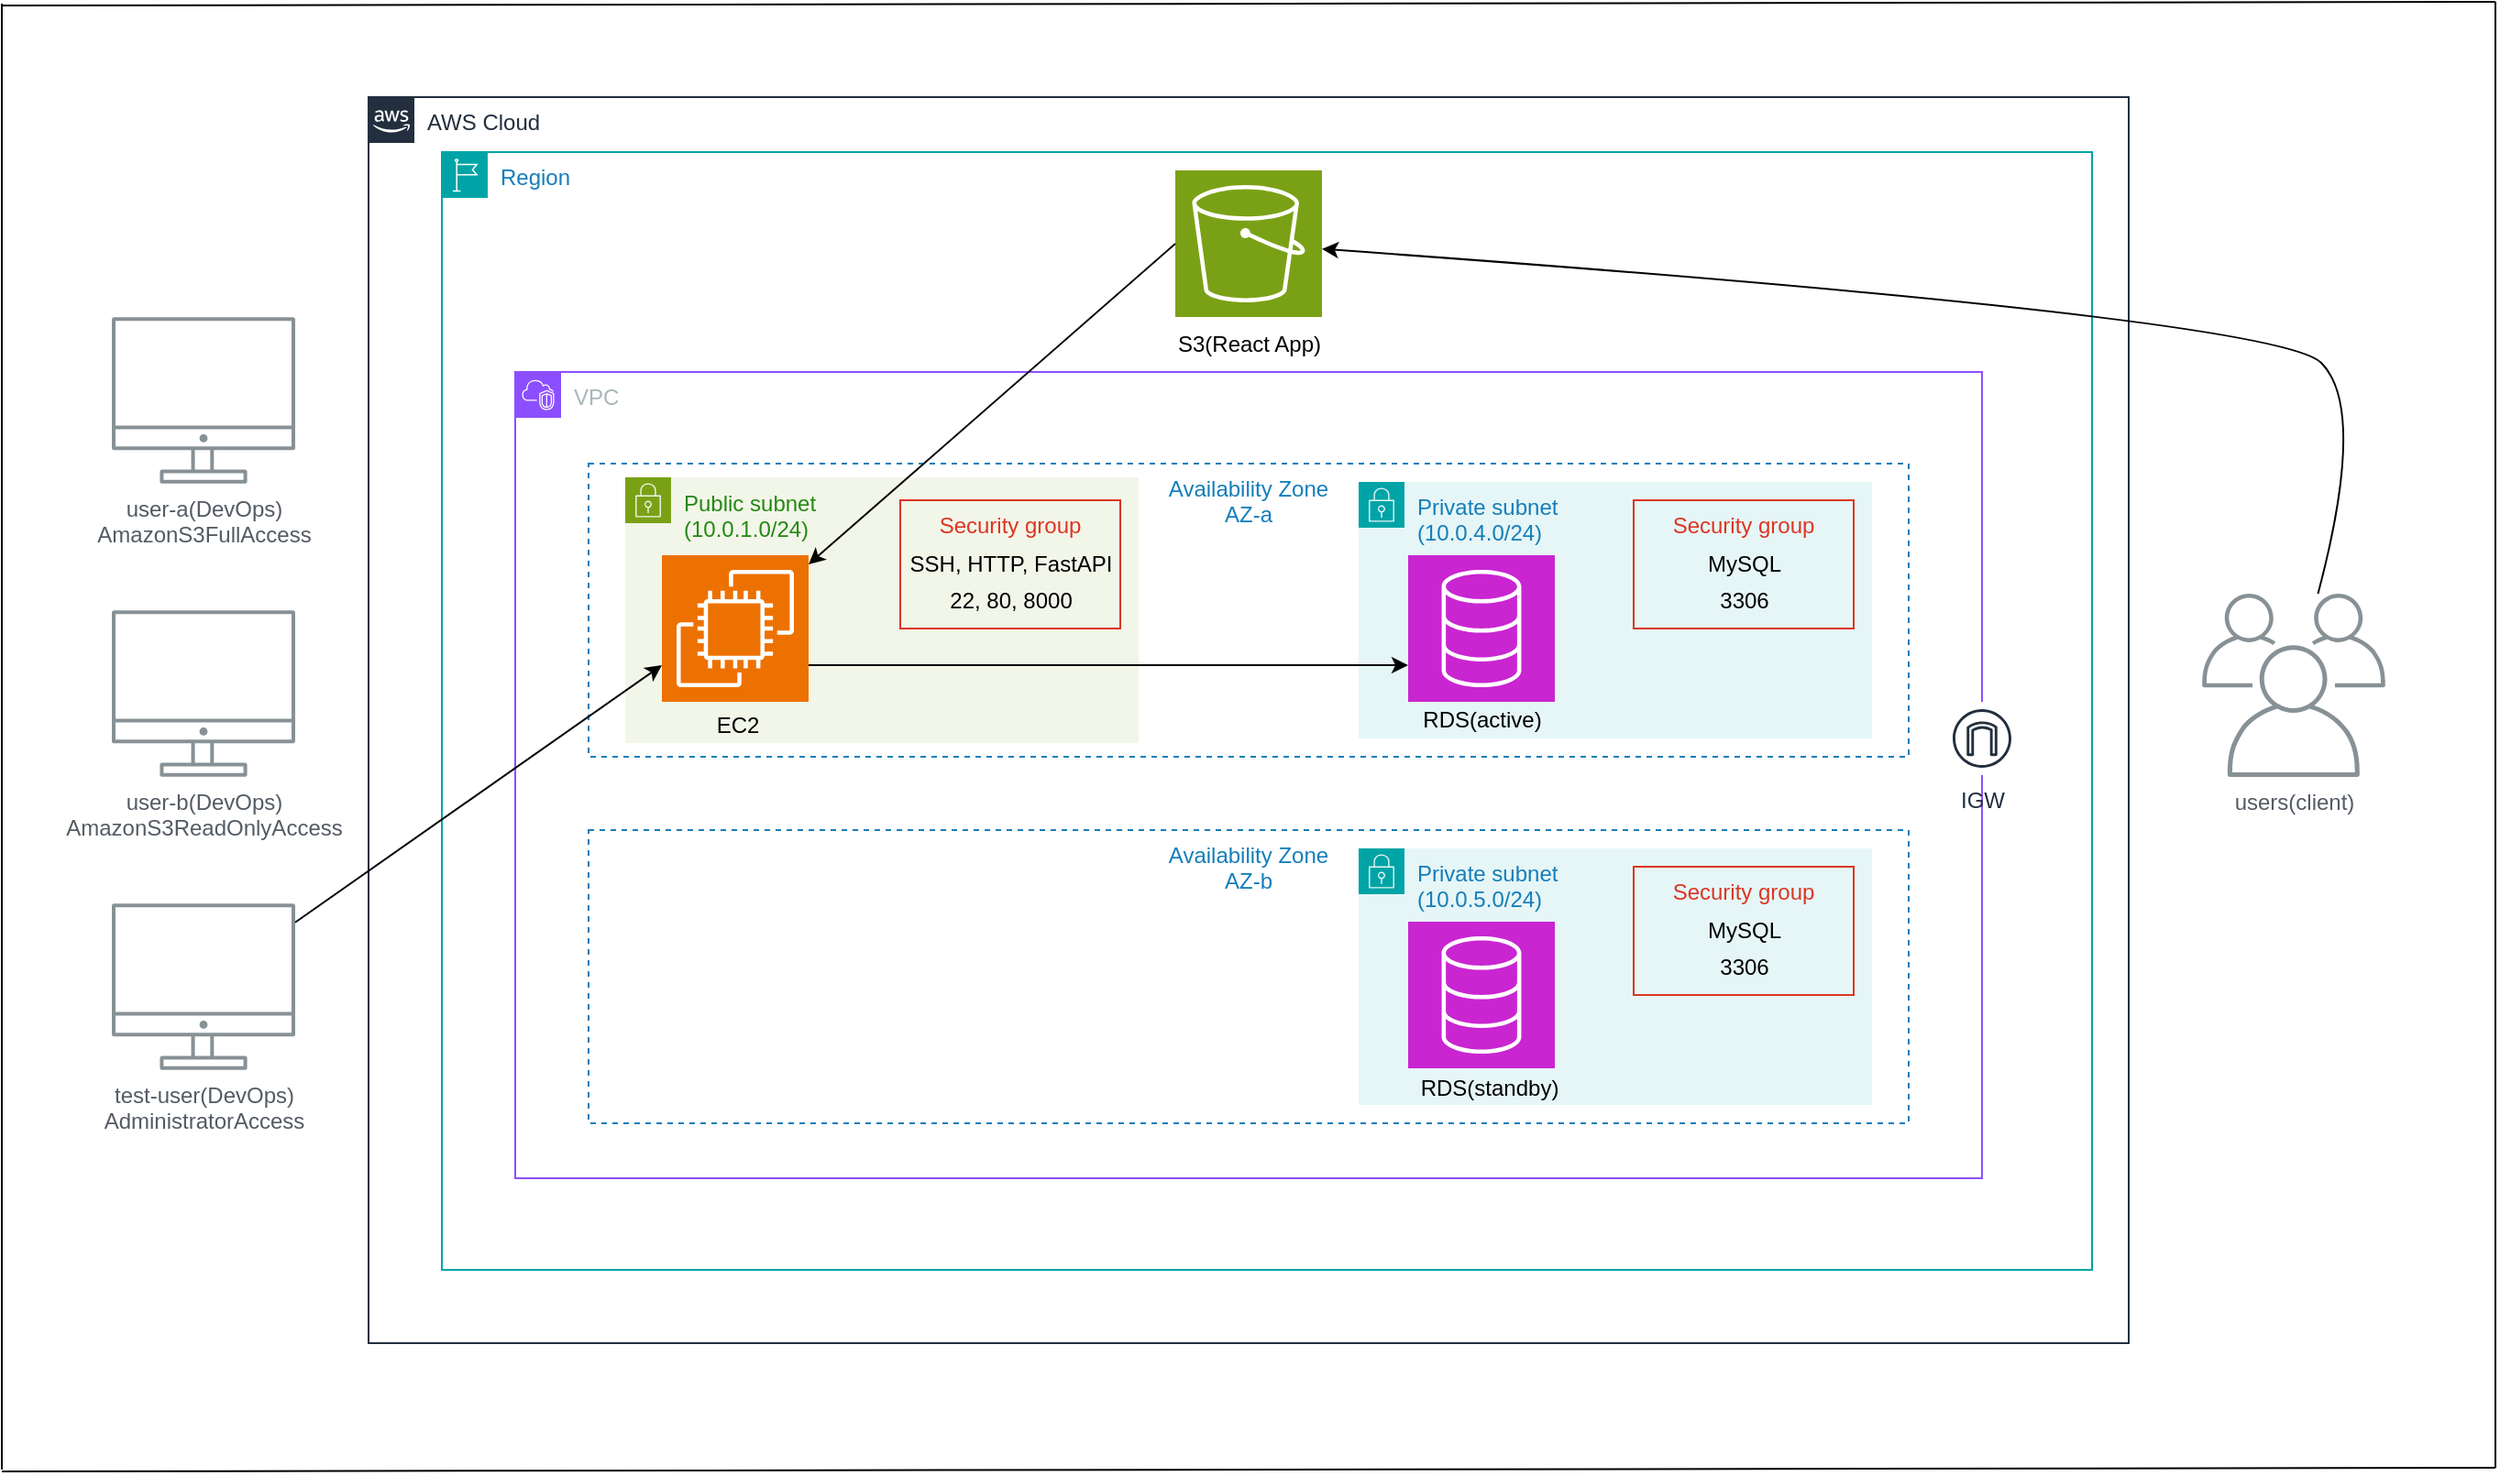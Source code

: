 <mxfile version="27.1.6">
  <diagram name="페이지-1" id="cvqbo_P_faDh5lB7a5dQ">
    <mxGraphModel dx="1426" dy="777" grid="1" gridSize="10" guides="1" tooltips="1" connect="1" arrows="1" fold="1" page="1" pageScale="1" pageWidth="2339" pageHeight="3300" math="0" shadow="0">
      <root>
        <mxCell id="0" />
        <mxCell id="1" parent="0" />
        <mxCell id="qStdtEXJi0ipb3xtx4QY-9" value="AWS Cloud" style="points=[[0,0],[0.25,0],[0.5,0],[0.75,0],[1,0],[1,0.25],[1,0.5],[1,0.75],[1,1],[0.75,1],[0.5,1],[0.25,1],[0,1],[0,0.75],[0,0.5],[0,0.25]];outlineConnect=0;gradientColor=none;html=1;whiteSpace=wrap;fontSize=12;fontStyle=0;container=1;pointerEvents=0;collapsible=0;recursiveResize=0;shape=mxgraph.aws4.group;grIcon=mxgraph.aws4.group_aws_cloud_alt;strokeColor=#232F3E;fillColor=none;verticalAlign=top;align=left;spacingLeft=30;fontColor=#232F3E;dashed=0;" parent="1" vertex="1">
          <mxGeometry x="240" y="92" width="960" height="680" as="geometry" />
        </mxCell>
        <mxCell id="qStdtEXJi0ipb3xtx4QY-8" value="Region" style="points=[[0,0],[0.25,0],[0.5,0],[0.75,0],[1,0],[1,0.25],[1,0.5],[1,0.75],[1,1],[0.75,1],[0.5,1],[0.25,1],[0,1],[0,0.75],[0,0.5],[0,0.25]];outlineConnect=0;gradientColor=none;html=1;whiteSpace=wrap;fontSize=12;fontStyle=0;container=1;pointerEvents=0;collapsible=0;recursiveResize=0;shape=mxgraph.aws4.group;grIcon=mxgraph.aws4.group_region;strokeColor=#00A4A6;fillColor=none;verticalAlign=top;align=left;spacingLeft=30;fontColor=#147EBA;" parent="qStdtEXJi0ipb3xtx4QY-9" vertex="1">
          <mxGeometry x="40" y="30" width="900" height="610" as="geometry" />
        </mxCell>
        <mxCell id="qStdtEXJi0ipb3xtx4QY-11" value="VPC" style="points=[[0,0],[0.25,0],[0.5,0],[0.75,0],[1,0],[1,0.25],[1,0.5],[1,0.75],[1,1],[0.75,1],[0.5,1],[0.25,1],[0,1],[0,0.75],[0,0.5],[0,0.25]];outlineConnect=0;gradientColor=none;html=1;whiteSpace=wrap;fontSize=12;fontStyle=0;container=1;pointerEvents=0;collapsible=0;recursiveResize=0;shape=mxgraph.aws4.group;grIcon=mxgraph.aws4.group_vpc2;strokeColor=#8C4FFF;fillColor=none;verticalAlign=top;align=left;spacingLeft=30;fontColor=#AAB7B8;dashed=0;" parent="qStdtEXJi0ipb3xtx4QY-8" vertex="1">
          <mxGeometry x="40" y="120" width="800" height="440" as="geometry" />
        </mxCell>
        <mxCell id="qStdtEXJi0ipb3xtx4QY-12" value="Availability Zone&lt;div&gt;AZ-a&lt;/div&gt;" style="fillColor=none;strokeColor=#147EBA;dashed=1;verticalAlign=top;fontStyle=0;fontColor=#147EBA;whiteSpace=wrap;html=1;" parent="qStdtEXJi0ipb3xtx4QY-11" vertex="1">
          <mxGeometry x="40" y="50" width="720" height="160" as="geometry" />
        </mxCell>
        <mxCell id="qStdtEXJi0ipb3xtx4QY-13" value="Public subnet&lt;div&gt;(10.0.1.0/24)&lt;/div&gt;" style="points=[[0,0],[0.25,0],[0.5,0],[0.75,0],[1,0],[1,0.25],[1,0.5],[1,0.75],[1,1],[0.75,1],[0.5,1],[0.25,1],[0,1],[0,0.75],[0,0.5],[0,0.25]];outlineConnect=0;gradientColor=none;html=1;whiteSpace=wrap;fontSize=12;fontStyle=0;container=1;pointerEvents=0;collapsible=0;recursiveResize=0;shape=mxgraph.aws4.group;grIcon=mxgraph.aws4.group_security_group;grStroke=0;strokeColor=#7AA116;fillColor=#F2F6E8;verticalAlign=top;align=left;spacingLeft=30;fontColor=#248814;dashed=0;" parent="qStdtEXJi0ipb3xtx4QY-11" vertex="1">
          <mxGeometry x="60" y="57.5" width="280" height="145" as="geometry" />
        </mxCell>
        <mxCell id="qStdtEXJi0ipb3xtx4QY-31" value="EC2" style="text;html=1;align=center;verticalAlign=middle;resizable=0;points=[];autosize=1;strokeColor=none;fillColor=none;" parent="qStdtEXJi0ipb3xtx4QY-13" vertex="1">
          <mxGeometry x="36" y="120" width="50" height="30" as="geometry" />
        </mxCell>
        <mxCell id="qStdtEXJi0ipb3xtx4QY-32" value="Security group" style="fillColor=none;strokeColor=#DD3522;verticalAlign=top;fontStyle=0;fontColor=#DD3522;whiteSpace=wrap;html=1;" parent="qStdtEXJi0ipb3xtx4QY-13" vertex="1">
          <mxGeometry x="150" y="12.5" width="120" height="70" as="geometry" />
        </mxCell>
        <mxCell id="qStdtEXJi0ipb3xtx4QY-35" value="SSH, HTTP, FastAPI" style="text;html=1;align=center;verticalAlign=middle;resizable=0;points=[];autosize=1;strokeColor=none;fillColor=none;" parent="qStdtEXJi0ipb3xtx4QY-13" vertex="1">
          <mxGeometry x="145" y="32.5" width="130" height="30" as="geometry" />
        </mxCell>
        <mxCell id="qStdtEXJi0ipb3xtx4QY-36" value="22, 80, 8000" style="text;html=1;align=center;verticalAlign=middle;resizable=0;points=[];autosize=1;strokeColor=none;fillColor=none;" parent="qStdtEXJi0ipb3xtx4QY-13" vertex="1">
          <mxGeometry x="165" y="52.5" width="90" height="30" as="geometry" />
        </mxCell>
        <mxCell id="qStdtEXJi0ipb3xtx4QY-19" value="Availability Zone&lt;div&gt;AZ-b&lt;/div&gt;" style="fillColor=none;strokeColor=#147EBA;dashed=1;verticalAlign=top;fontStyle=0;fontColor=#147EBA;whiteSpace=wrap;html=1;" parent="qStdtEXJi0ipb3xtx4QY-11" vertex="1">
          <mxGeometry x="40" y="250" width="720" height="160" as="geometry" />
        </mxCell>
        <mxCell id="qStdtEXJi0ipb3xtx4QY-23" value="" style="sketch=0;points=[[0,0,0],[0.25,0,0],[0.5,0,0],[0.75,0,0],[1,0,0],[0,1,0],[0.25,1,0],[0.5,1,0],[0.75,1,0],[1,1,0],[0,0.25,0],[0,0.5,0],[0,0.75,0],[1,0.25,0],[1,0.5,0],[1,0.75,0]];outlineConnect=0;fontColor=#232F3E;fillColor=#ED7100;strokeColor=#ffffff;dashed=0;verticalLabelPosition=bottom;verticalAlign=top;align=center;html=1;fontSize=12;fontStyle=0;aspect=fixed;shape=mxgraph.aws4.resourceIcon;resIcon=mxgraph.aws4.ec2;" parent="qStdtEXJi0ipb3xtx4QY-11" vertex="1">
          <mxGeometry x="80" y="100" width="80" height="80" as="geometry" />
        </mxCell>
        <mxCell id="qStdtEXJi0ipb3xtx4QY-34" value="Private subnet&lt;div&gt;(10.0.4.0/24)&lt;/div&gt;" style="points=[[0,0],[0.25,0],[0.5,0],[0.75,0],[1,0],[1,0.25],[1,0.5],[1,0.75],[1,1],[0.75,1],[0.5,1],[0.25,1],[0,1],[0,0.75],[0,0.5],[0,0.25]];outlineConnect=0;gradientColor=none;html=1;whiteSpace=wrap;fontSize=12;fontStyle=0;container=1;pointerEvents=0;collapsible=0;recursiveResize=0;shape=mxgraph.aws4.group;grIcon=mxgraph.aws4.group_security_group;grStroke=0;strokeColor=#00A4A6;fillColor=#E6F6F7;verticalAlign=top;align=left;spacingLeft=30;fontColor=#147EBA;dashed=0;" parent="qStdtEXJi0ipb3xtx4QY-11" vertex="1">
          <mxGeometry x="460" y="60" width="280" height="140" as="geometry" />
        </mxCell>
        <mxCell id="qStdtEXJi0ipb3xtx4QY-40" value="Security group" style="fillColor=none;strokeColor=#DD3522;verticalAlign=top;fontStyle=0;fontColor=#DD3522;whiteSpace=wrap;html=1;" parent="qStdtEXJi0ipb3xtx4QY-34" vertex="1">
          <mxGeometry x="150" y="10" width="120" height="70" as="geometry" />
        </mxCell>
        <mxCell id="qStdtEXJi0ipb3xtx4QY-42" value="" style="sketch=0;points=[[0,0,0],[0.25,0,0],[0.5,0,0],[0.75,0,0],[1,0,0],[0,1,0],[0.25,1,0],[0.5,1,0],[0.75,1,0],[1,1,0],[0,0.25,0],[0,0.5,0],[0,0.75,0],[1,0.25,0],[1,0.5,0],[1,0.75,0]];outlineConnect=0;fontColor=#232F3E;fillColor=#C925D1;strokeColor=#ffffff;dashed=0;verticalLabelPosition=bottom;verticalAlign=top;align=center;html=1;fontSize=12;fontStyle=0;aspect=fixed;shape=mxgraph.aws4.resourceIcon;resIcon=mxgraph.aws4.database;" parent="qStdtEXJi0ipb3xtx4QY-34" vertex="1">
          <mxGeometry x="27" y="40" width="80" height="80" as="geometry" />
        </mxCell>
        <mxCell id="qStdtEXJi0ipb3xtx4QY-44" value="3306" style="text;html=1;align=center;verticalAlign=middle;resizable=0;points=[];autosize=1;strokeColor=none;fillColor=none;" parent="qStdtEXJi0ipb3xtx4QY-34" vertex="1">
          <mxGeometry x="185" y="50" width="50" height="30" as="geometry" />
        </mxCell>
        <mxCell id="qStdtEXJi0ipb3xtx4QY-45" value="MySQL" style="text;html=1;align=center;verticalAlign=middle;resizable=0;points=[];autosize=1;strokeColor=none;fillColor=none;" parent="qStdtEXJi0ipb3xtx4QY-34" vertex="1">
          <mxGeometry x="180" y="30" width="60" height="30" as="geometry" />
        </mxCell>
        <mxCell id="qStdtEXJi0ipb3xtx4QY-43" value="RDS(active)" style="text;html=1;align=center;verticalAlign=middle;resizable=0;points=[];autosize=1;strokeColor=none;fillColor=none;" parent="qStdtEXJi0ipb3xtx4QY-11" vertex="1">
          <mxGeometry x="482" y="174.5" width="90" height="30" as="geometry" />
        </mxCell>
        <mxCell id="qStdtEXJi0ipb3xtx4QY-51" value="Private subnet&lt;div&gt;(10.0.5.0/24)&lt;/div&gt;" style="points=[[0,0],[0.25,0],[0.5,0],[0.75,0],[1,0],[1,0.25],[1,0.5],[1,0.75],[1,1],[0.75,1],[0.5,1],[0.25,1],[0,1],[0,0.75],[0,0.5],[0,0.25]];outlineConnect=0;gradientColor=none;html=1;whiteSpace=wrap;fontSize=12;fontStyle=0;container=1;pointerEvents=0;collapsible=0;recursiveResize=0;shape=mxgraph.aws4.group;grIcon=mxgraph.aws4.group_security_group;grStroke=0;strokeColor=#00A4A6;fillColor=#E6F6F7;verticalAlign=top;align=left;spacingLeft=30;fontColor=#147EBA;dashed=0;" parent="qStdtEXJi0ipb3xtx4QY-11" vertex="1">
          <mxGeometry x="460" y="260" width="280" height="140" as="geometry" />
        </mxCell>
        <mxCell id="qStdtEXJi0ipb3xtx4QY-52" value="Security group" style="fillColor=none;strokeColor=#DD3522;verticalAlign=top;fontStyle=0;fontColor=#DD3522;whiteSpace=wrap;html=1;" parent="qStdtEXJi0ipb3xtx4QY-51" vertex="1">
          <mxGeometry x="150" y="10" width="120" height="70" as="geometry" />
        </mxCell>
        <mxCell id="qStdtEXJi0ipb3xtx4QY-53" value="" style="sketch=0;points=[[0,0,0],[0.25,0,0],[0.5,0,0],[0.75,0,0],[1,0,0],[0,1,0],[0.25,1,0],[0.5,1,0],[0.75,1,0],[1,1,0],[0,0.25,0],[0,0.5,0],[0,0.75,0],[1,0.25,0],[1,0.5,0],[1,0.75,0]];outlineConnect=0;fontColor=#232F3E;fillColor=#C925D1;strokeColor=#ffffff;dashed=0;verticalLabelPosition=bottom;verticalAlign=top;align=center;html=1;fontSize=12;fontStyle=0;aspect=fixed;shape=mxgraph.aws4.resourceIcon;resIcon=mxgraph.aws4.database;" parent="qStdtEXJi0ipb3xtx4QY-51" vertex="1">
          <mxGeometry x="27" y="40" width="80" height="80" as="geometry" />
        </mxCell>
        <mxCell id="qStdtEXJi0ipb3xtx4QY-54" value="3306" style="text;html=1;align=center;verticalAlign=middle;resizable=0;points=[];autosize=1;strokeColor=none;fillColor=none;" parent="qStdtEXJi0ipb3xtx4QY-51" vertex="1">
          <mxGeometry x="185" y="50" width="50" height="30" as="geometry" />
        </mxCell>
        <mxCell id="qStdtEXJi0ipb3xtx4QY-55" value="MySQL" style="text;html=1;align=center;verticalAlign=middle;resizable=0;points=[];autosize=1;strokeColor=none;fillColor=none;" parent="qStdtEXJi0ipb3xtx4QY-51" vertex="1">
          <mxGeometry x="180" y="30" width="60" height="30" as="geometry" />
        </mxCell>
        <mxCell id="qStdtEXJi0ipb3xtx4QY-58" value="RDS(standby)" style="text;html=1;align=center;verticalAlign=middle;resizable=0;points=[];autosize=1;strokeColor=none;fillColor=none;" parent="qStdtEXJi0ipb3xtx4QY-11" vertex="1">
          <mxGeometry x="481" y="376" width="100" height="30" as="geometry" />
        </mxCell>
        <mxCell id="qStdtEXJi0ipb3xtx4QY-74" value="" style="endArrow=classic;html=1;rounded=0;exitX=1;exitY=0.75;exitDx=0;exitDy=0;exitPerimeter=0;entryX=0;entryY=0.75;entryDx=0;entryDy=0;entryPerimeter=0;" parent="qStdtEXJi0ipb3xtx4QY-11" source="qStdtEXJi0ipb3xtx4QY-23" target="qStdtEXJi0ipb3xtx4QY-42" edge="1">
          <mxGeometry width="50" height="50" relative="1" as="geometry">
            <mxPoint x="375" y="174.5" as="sourcePoint" />
            <mxPoint x="425" y="124.5" as="targetPoint" />
          </mxGeometry>
        </mxCell>
        <mxCell id="qStdtEXJi0ipb3xtx4QY-20" value="" style="sketch=0;points=[[0,0,0],[0.25,0,0],[0.5,0,0],[0.75,0,0],[1,0,0],[0,1,0],[0.25,1,0],[0.5,1,0],[0.75,1,0],[1,1,0],[0,0.25,0],[0,0.5,0],[0,0.75,0],[1,0.25,0],[1,0.5,0],[1,0.75,0]];outlineConnect=0;fontColor=#232F3E;fillColor=#7AA116;strokeColor=#ffffff;dashed=0;verticalLabelPosition=bottom;verticalAlign=top;align=center;html=1;fontSize=12;fontStyle=0;aspect=fixed;shape=mxgraph.aws4.resourceIcon;resIcon=mxgraph.aws4.s3;" parent="qStdtEXJi0ipb3xtx4QY-8" vertex="1">
          <mxGeometry x="400" y="10" width="80" height="80" as="geometry" />
        </mxCell>
        <mxCell id="qStdtEXJi0ipb3xtx4QY-17" value="IGW&lt;div&gt;&lt;br&gt;&lt;/div&gt;" style="sketch=0;outlineConnect=0;fontColor=#232F3E;gradientColor=none;strokeColor=#232F3E;fillColor=#ffffff;dashed=0;verticalLabelPosition=bottom;verticalAlign=top;align=center;html=1;fontSize=12;fontStyle=0;aspect=fixed;shape=mxgraph.aws4.resourceIcon;resIcon=mxgraph.aws4.internet_gateway;" parent="qStdtEXJi0ipb3xtx4QY-8" vertex="1">
          <mxGeometry x="820" y="300" width="40" height="40" as="geometry" />
        </mxCell>
        <mxCell id="qStdtEXJi0ipb3xtx4QY-27" value="S3(React App)" style="text;html=1;align=center;verticalAlign=middle;resizable=0;points=[];autosize=1;strokeColor=none;fillColor=none;" parent="qStdtEXJi0ipb3xtx4QY-8" vertex="1">
          <mxGeometry x="390" y="90" width="100" height="30" as="geometry" />
        </mxCell>
        <mxCell id="qStdtEXJi0ipb3xtx4QY-73" value="" style="endArrow=classic;html=1;rounded=0;exitX=0;exitY=0.5;exitDx=0;exitDy=0;exitPerimeter=0;" parent="qStdtEXJi0ipb3xtx4QY-8" source="qStdtEXJi0ipb3xtx4QY-20" target="qStdtEXJi0ipb3xtx4QY-23" edge="1">
          <mxGeometry width="50" height="50" relative="1" as="geometry">
            <mxPoint x="210" y="80" as="sourcePoint" />
            <mxPoint x="260" y="30" as="targetPoint" />
          </mxGeometry>
        </mxCell>
        <mxCell id="qStdtEXJi0ipb3xtx4QY-10" style="edgeStyle=orthogonalEdgeStyle;rounded=0;orthogonalLoop=1;jettySize=auto;html=1;exitX=0.5;exitY=1;exitDx=0;exitDy=0;" parent="1" source="qStdtEXJi0ipb3xtx4QY-9" target="qStdtEXJi0ipb3xtx4QY-9" edge="1">
          <mxGeometry relative="1" as="geometry" />
        </mxCell>
        <mxCell id="qStdtEXJi0ipb3xtx4QY-14" value="users(client)" style="sketch=0;outlineConnect=0;gradientColor=none;fontColor=#545B64;strokeColor=none;fillColor=#879196;dashed=0;verticalLabelPosition=bottom;verticalAlign=top;align=center;html=1;fontSize=12;fontStyle=0;aspect=fixed;shape=mxgraph.aws4.illustration_users;pointerEvents=1" parent="1" vertex="1">
          <mxGeometry x="1240" y="363" width="100" height="100" as="geometry" />
        </mxCell>
        <mxCell id="qStdtEXJi0ipb3xtx4QY-61" value="user-a(DevOps)&lt;br&gt;AmazonS3FullAccess" style="sketch=0;outlineConnect=0;gradientColor=none;fontColor=#545B64;strokeColor=none;fillColor=#879196;dashed=0;verticalLabelPosition=bottom;verticalAlign=top;align=center;html=1;fontSize=12;fontStyle=0;aspect=fixed;shape=mxgraph.aws4.illustration_desktop;pointerEvents=1" parent="1" vertex="1">
          <mxGeometry x="100" y="212" width="100" height="91" as="geometry" />
        </mxCell>
        <mxCell id="qStdtEXJi0ipb3xtx4QY-62" value="user-b(DevOps)&lt;br&gt;AmazonS3ReadOnlyAccess" style="sketch=0;outlineConnect=0;gradientColor=none;fontColor=#545B64;strokeColor=none;fillColor=#879196;dashed=0;verticalLabelPosition=bottom;verticalAlign=top;align=center;html=1;fontSize=12;fontStyle=0;aspect=fixed;shape=mxgraph.aws4.illustration_desktop;pointerEvents=1" parent="1" vertex="1">
          <mxGeometry x="100" y="372" width="100" height="91" as="geometry" />
        </mxCell>
        <mxCell id="qStdtEXJi0ipb3xtx4QY-63" value="test-user(DevOps)&lt;br&gt;AdministratorAccess" style="sketch=0;outlineConnect=0;gradientColor=none;fontColor=#545B64;strokeColor=none;fillColor=#879196;dashed=0;verticalLabelPosition=bottom;verticalAlign=top;align=center;html=1;fontSize=12;fontStyle=0;aspect=fixed;shape=mxgraph.aws4.illustration_desktop;pointerEvents=1" parent="1" vertex="1">
          <mxGeometry x="100" y="532" width="100" height="91" as="geometry" />
        </mxCell>
        <mxCell id="qStdtEXJi0ipb3xtx4QY-66" value="" style="curved=1;endArrow=classic;html=1;rounded=0;" parent="1" source="qStdtEXJi0ipb3xtx4QY-14" target="qStdtEXJi0ipb3xtx4QY-20" edge="1">
          <mxGeometry width="50" height="50" relative="1" as="geometry">
            <mxPoint x="1280" y="262" as="sourcePoint" />
            <mxPoint x="900" y="172" as="targetPoint" />
            <Array as="points">
              <mxPoint x="1330" y="262" />
              <mxPoint x="1280" y="212" />
            </Array>
          </mxGeometry>
        </mxCell>
        <mxCell id="qStdtEXJi0ipb3xtx4QY-75" value="" style="endArrow=classic;html=1;rounded=0;entryX=0;entryY=0.75;entryDx=0;entryDy=0;entryPerimeter=0;" parent="1" source="qStdtEXJi0ipb3xtx4QY-63" target="qStdtEXJi0ipb3xtx4QY-23" edge="1">
          <mxGeometry width="50" height="50" relative="1" as="geometry">
            <mxPoint x="260" y="502" as="sourcePoint" />
            <mxPoint x="310" y="452" as="targetPoint" />
          </mxGeometry>
        </mxCell>
        <mxCell id="qStdtEXJi0ipb3xtx4QY-77" value="" style="endArrow=none;html=1;rounded=0;" parent="1" edge="1">
          <mxGeometry width="50" height="50" relative="1" as="geometry">
            <mxPoint x="1400" y="40" as="sourcePoint" />
            <mxPoint x="40" y="42" as="targetPoint" />
          </mxGeometry>
        </mxCell>
        <mxCell id="qStdtEXJi0ipb3xtx4QY-78" value="" style="endArrow=none;html=1;rounded=0;" parent="1" edge="1">
          <mxGeometry width="50" height="50" relative="1" as="geometry">
            <mxPoint x="1400" y="840" as="sourcePoint" />
            <mxPoint x="40" y="842" as="targetPoint" />
          </mxGeometry>
        </mxCell>
        <mxCell id="qStdtEXJi0ipb3xtx4QY-79" value="" style="endArrow=none;html=1;rounded=0;" parent="1" edge="1">
          <mxGeometry width="50" height="50" relative="1" as="geometry">
            <mxPoint x="1400" y="840" as="sourcePoint" />
            <mxPoint x="1400" y="40" as="targetPoint" />
          </mxGeometry>
        </mxCell>
        <mxCell id="qStdtEXJi0ipb3xtx4QY-80" value="" style="endArrow=none;html=1;rounded=0;" parent="1" edge="1">
          <mxGeometry width="50" height="50" relative="1" as="geometry">
            <mxPoint x="40" y="841" as="sourcePoint" />
            <mxPoint x="40" y="41" as="targetPoint" />
          </mxGeometry>
        </mxCell>
      </root>
    </mxGraphModel>
  </diagram>
</mxfile>
